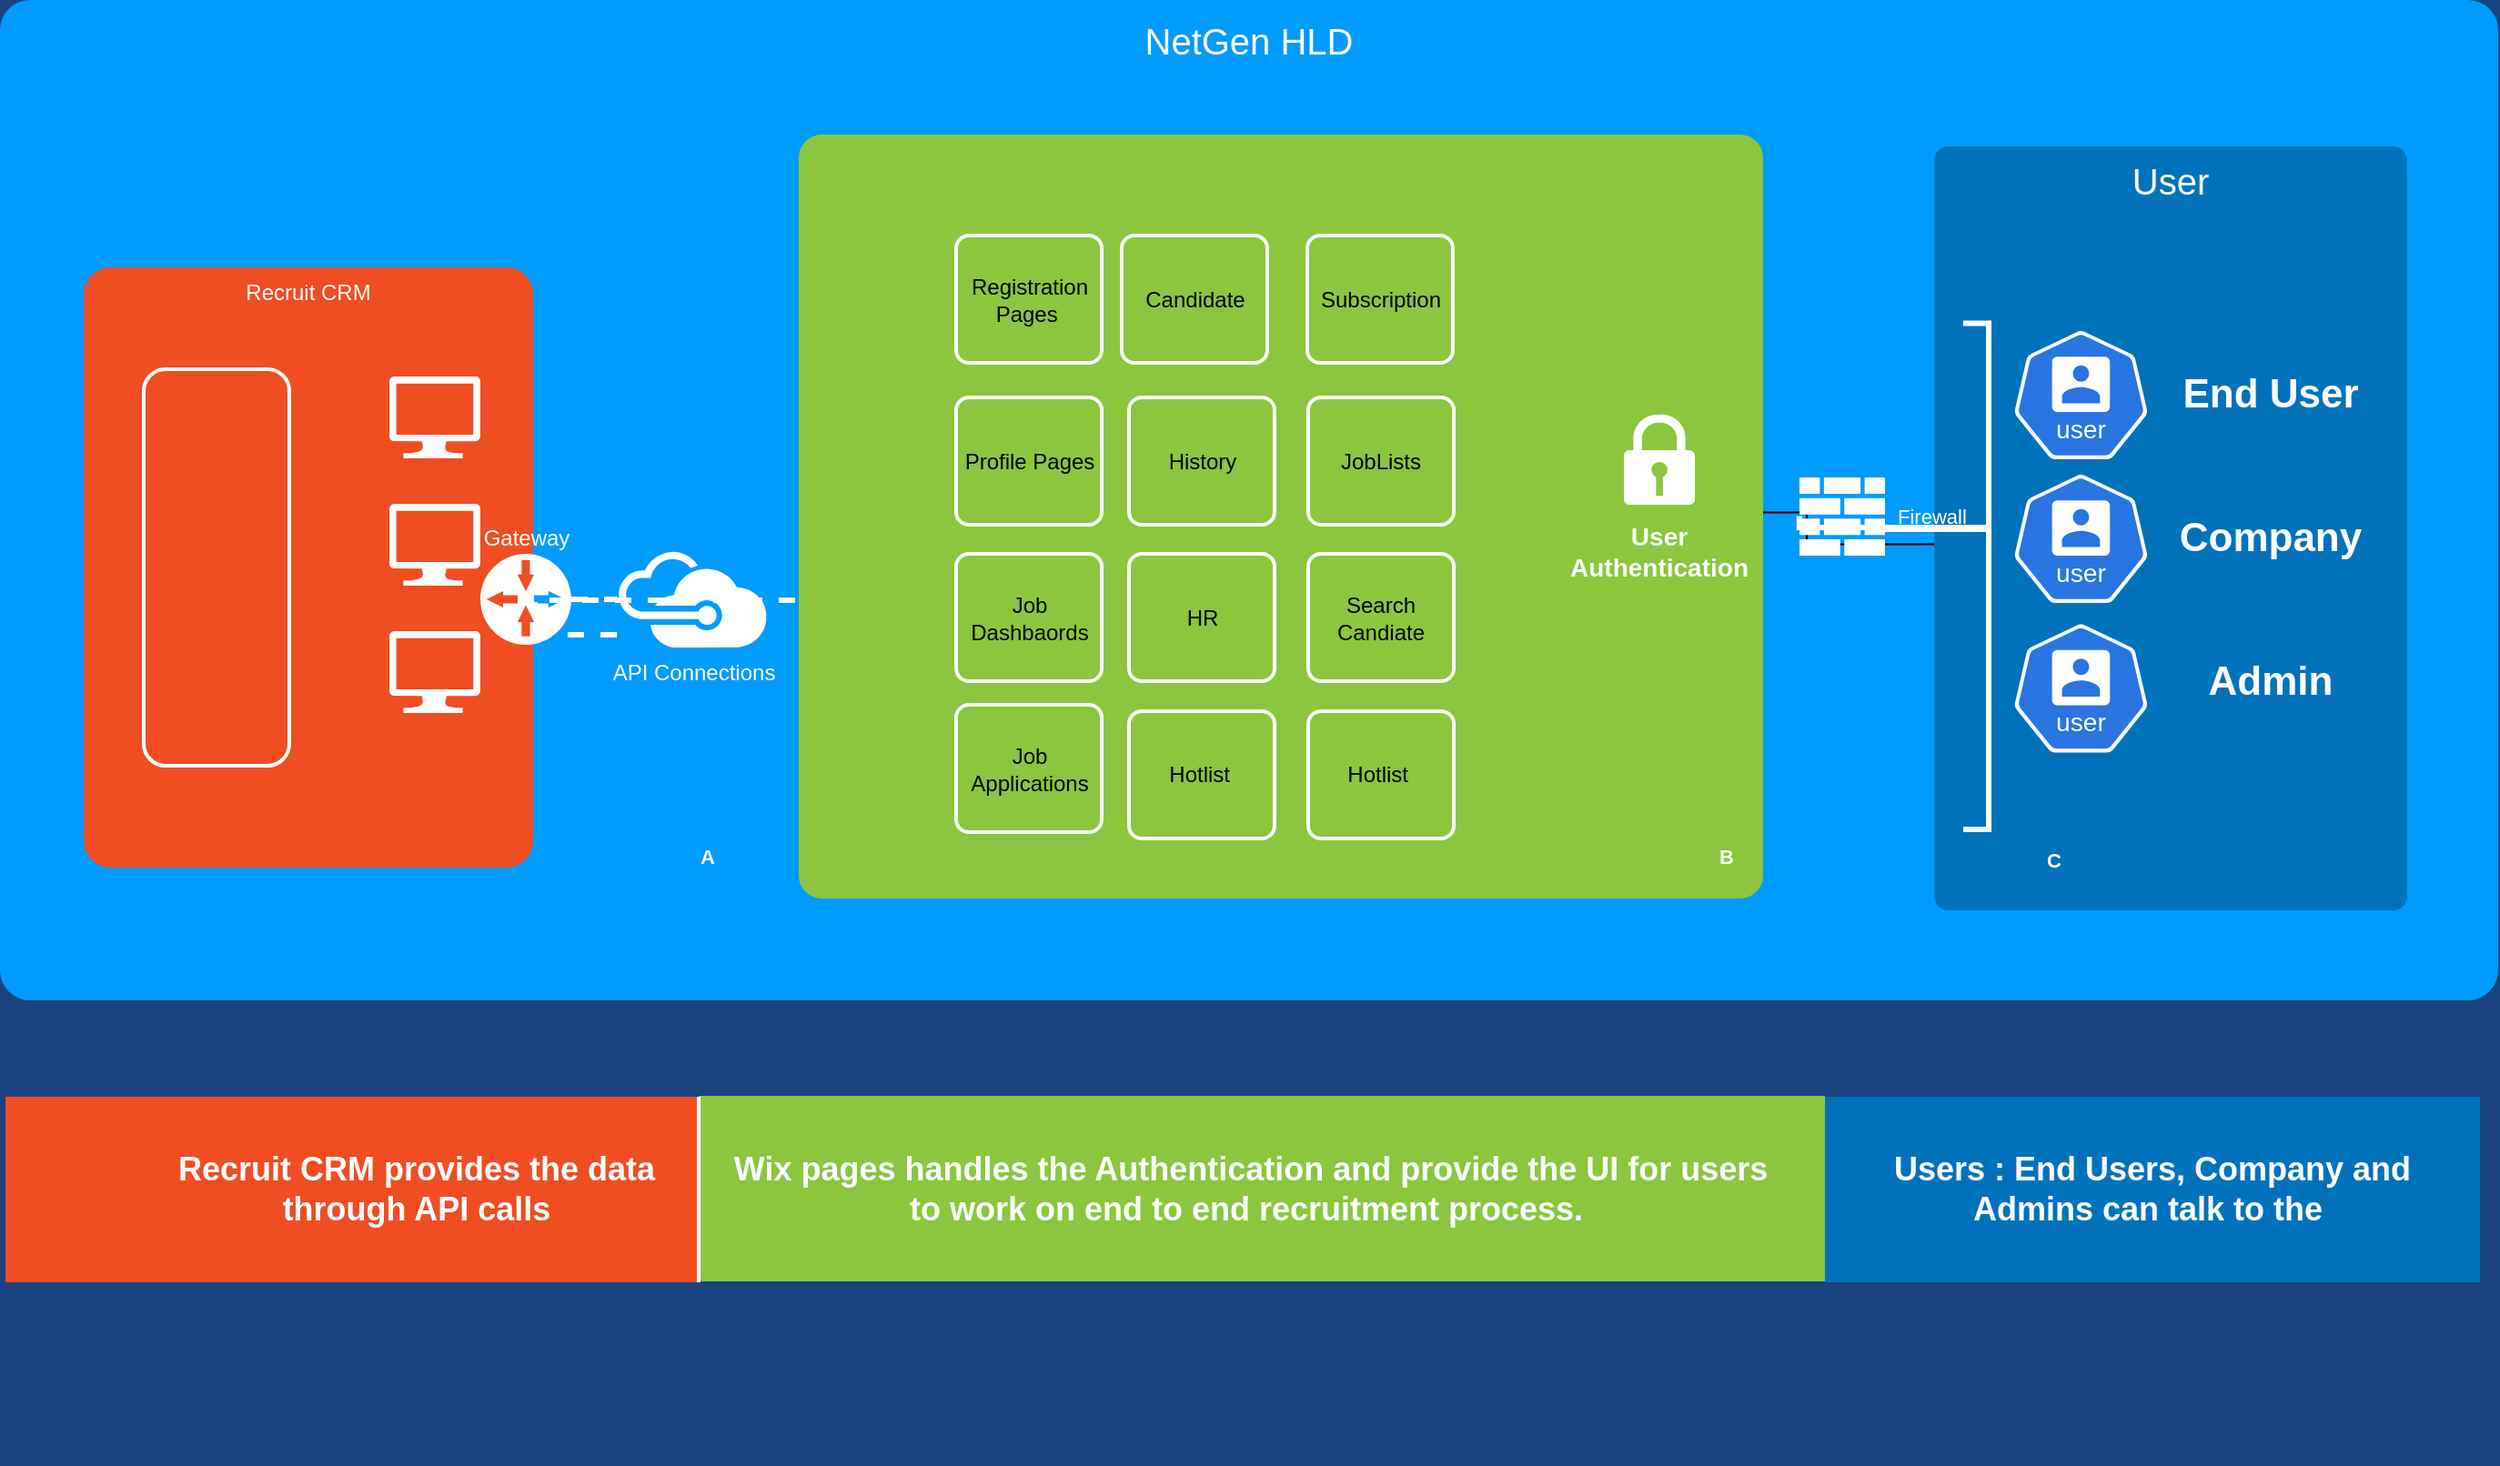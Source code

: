 <mxfile version="23.1.2" type="github">
  <diagram name="Page-1" id="7a6c530e-6e37-e111-ec74-82921da8cc10">
    <mxGraphModel dx="1891" dy="1124" grid="1" gridSize="10" guides="1" tooltips="1" connect="1" arrows="1" fold="1" page="1" pageScale="1.5" pageWidth="1169" pageHeight="826" background="#184380" math="0" shadow="0">
      <root>
        <mxCell id="0" style=";html=1;" />
        <mxCell id="1" style=";html=1;" parent="0" />
        <mxCell id="23046e2b9bb16c14-116" value="NetGen HLD" style="whiteSpace=wrap;html=1;rounded=1;shadow=0;strokeColor=none;strokeWidth=2;fillColor=#009BFF;fontSize=20;fontColor=#FFFFFF;align=center;arcSize=3;verticalAlign=top;spacingTop=4;" parent="1" vertex="1">
          <mxGeometry x="287" y="217" width="1373" height="550" as="geometry" />
        </mxCell>
        <mxCell id="X46mRq1KOYmgkWpJ8xAW-8" value="" style="edgeStyle=orthogonalEdgeStyle;rounded=0;orthogonalLoop=1;jettySize=auto;html=1;" edge="1" parent="1">
          <mxGeometry relative="1" as="geometry">
            <mxPoint x="1350" y="516.233" as="sourcePoint" />
            <mxPoint x="1186.067" y="501.7" as="targetPoint" />
            <Array as="points">
              <mxPoint x="1280" y="516.7" />
              <mxPoint x="1280" y="498.7" />
              <mxPoint x="1186" y="498.7" />
            </Array>
          </mxGeometry>
        </mxCell>
        <mxCell id="23046e2b9bb16c14-64" value="&lt;font style=&quot;border-color: var(--border-color); font-size: 20px;&quot;&gt;User&lt;/font&gt;" style="rounded=1;whiteSpace=wrap;html=1;shadow=0;strokeWidth=2;fillColor=#0072BC;fontSize=12;fontColor=#FFFFFF;align=center;strokeColor=none;arcSize=3;verticalAlign=top;" parent="1" vertex="1">
          <mxGeometry x="1350" y="297.5" width="260" height="420" as="geometry" />
        </mxCell>
        <mxCell id="23046e2b9bb16c14-27" value="" style="rounded=1;whiteSpace=wrap;html=1;shadow=0;strokeWidth=2;fillColor=#8BC63E;fontSize=12;fontColor=#000000;align=center;strokeColor=none;arcSize=3;" parent="1" vertex="1">
          <mxGeometry x="726" y="291" width="530" height="420" as="geometry" />
        </mxCell>
        <mxCell id="23046e2b9bb16c14-28" value="Recruit CRM" style="rounded=1;whiteSpace=wrap;html=1;shadow=0;strokeWidth=2;fillColor=#F04D22;fontSize=12;fontColor=#FFFFFF;align=center;strokeColor=none;arcSize=6;verticalAlign=top;" parent="1" vertex="1">
          <mxGeometry x="333" y="364" width="247" height="330" as="geometry" />
        </mxCell>
        <mxCell id="23046e2b9bb16c14-49" value="" style="rounded=1;whiteSpace=wrap;html=1;shadow=0;strokeWidth=2;fillColor=none;fontSize=12;fontColor=#000000;align=center;strokeColor=#FFFFFF;" parent="1" vertex="1">
          <mxGeometry x="366" y="420" width="80" height="218" as="geometry" />
        </mxCell>
        <mxCell id="24964f25f45c63f1-1" value="" style="verticalLabelPosition=bottom;html=1;verticalAlign=top;strokeColor=none;fillColor=#FFFFFF;shape=mxgraph.azure.computer;rounded=0;shadow=0;fontSize=12;fontColor=#000000;align=center;" parent="1" vertex="1">
          <mxGeometry x="501" y="424" width="50" height="45" as="geometry" />
        </mxCell>
        <mxCell id="24964f25f45c63f1-2" value="" style="verticalLabelPosition=bottom;html=1;verticalAlign=top;strokeColor=none;fillColor=#FFFFFF;shape=mxgraph.azure.computer;rounded=0;shadow=0;fontSize=12;fontColor=#000000;align=center;" parent="1" vertex="1">
          <mxGeometry x="501" y="494" width="50" height="45" as="geometry" />
        </mxCell>
        <mxCell id="24964f25f45c63f1-3" value="" style="verticalLabelPosition=bottom;html=1;verticalAlign=top;strokeColor=none;fillColor=#FFFFFF;shape=mxgraph.azure.computer;rounded=0;shadow=0;fontSize=12;fontColor=#000000;align=center;" parent="1" vertex="1">
          <mxGeometry x="501" y="564" width="50" height="45" as="geometry" />
        </mxCell>
        <mxCell id="24964f25f45c63f1-6" value="" style="shadow=0;dashed=0;html=1;strokeColor=none;shape=mxgraph.mscae.enterprise.lock;fillColor=#FFFFFF;rounded=0;fontSize=12;fontColor=#000000;align=center;" parent="1" vertex="1">
          <mxGeometry x="1179.5" y="444.5" width="39" height="50" as="geometry" />
        </mxCell>
        <mxCell id="23046e2b9bb16c14-71" style="edgeStyle=orthogonalEdgeStyle;html=1;startArrow=none;startFill=0;startSize=10;endArrow=none;endFill=0;endSize=10;strokeWidth=3;fontSize=11;fontColor=#FFFFFF;strokeColor=#FFFFFF;dashed=1;rounded=0;" parent="1" source="23046e2b9bb16c14-48" edge="1">
          <mxGeometry relative="1" as="geometry">
            <Array as="points">
              <mxPoint x="581" y="566" />
            </Array>
            <mxPoint x="730" y="547" as="targetPoint" />
          </mxGeometry>
        </mxCell>
        <mxCell id="24964f25f45c63f1-4" value="Gateway" style="shadow=0;dashed=0;html=1;strokeColor=none;shape=mxgraph.mscae.enterprise.gateway;fillColor=#FFFFFF;rounded=0;fontSize=12;fontColor=#FFFFFF;align=center;labelPosition=center;verticalLabelPosition=top;verticalAlign=bottom;" parent="1" vertex="1">
          <mxGeometry x="551" y="521.5" width="50" height="50" as="geometry" />
        </mxCell>
        <mxCell id="23046e2b9bb16c14-119" style="edgeStyle=orthogonalEdgeStyle;rounded=0;elbow=vertical;html=1;entryX=-0.002;entryY=0.494;entryPerimeter=0;startArrow=none;startFill=0;startSize=10;endArrow=none;endFill=0;endSize=10;strokeColor=#FFFFFF;strokeWidth=3;fontSize=20;fontColor=#FFFFFF;" parent="1" source="X46mRq1KOYmgkWpJ8xAW-9" edge="1">
          <mxGeometry relative="1" as="geometry">
            <Array as="points">
              <mxPoint x="1380" y="508" />
              <mxPoint x="1380" y="395" />
            </Array>
            <mxPoint x="1366" y="673" as="sourcePoint" />
            <mxPoint x="1365.9" y="394.7" as="targetPoint" />
          </mxGeometry>
        </mxCell>
        <mxCell id="23046e2b9bb16c14-81" value="A" style="text;html=1;strokeColor=none;fillColor=none;align=center;verticalAlign=middle;whiteSpace=wrap;rounded=1;shadow=0;fontSize=11;fontColor=#FFFFFF;fontStyle=1" parent="1" vertex="1">
          <mxGeometry x="666" y="678" width="20" height="20" as="geometry" />
        </mxCell>
        <mxCell id="23046e2b9bb16c14-82" value="B" style="text;html=1;strokeColor=none;fillColor=none;align=center;verticalAlign=middle;whiteSpace=wrap;rounded=1;shadow=0;fontSize=11;fontColor=#FFFFFF;fontStyle=1" parent="1" vertex="1">
          <mxGeometry x="1226" y="678" width="20" height="20" as="geometry" />
        </mxCell>
        <mxCell id="23046e2b9bb16c14-83" value="C" style="text;html=1;strokeColor=none;fillColor=none;align=center;verticalAlign=middle;whiteSpace=wrap;rounded=1;shadow=0;fontSize=11;fontColor=#FFFFFF;fontStyle=1" parent="1" vertex="1">
          <mxGeometry x="1406" y="680" width="20" height="20" as="geometry" />
        </mxCell>
        <mxCell id="23046e2b9bb16c14-84" value="" style="rounded=0;whiteSpace=wrap;html=1;shadow=0;strokeWidth=2;fillColor=#F04D22;fontSize=12;fontColor=#FFFFFF;align=center;strokeColor=none;arcSize=6;verticalAlign=top;" parent="1" vertex="1">
          <mxGeometry x="290" y="820" width="380" height="102" as="geometry" />
        </mxCell>
        <mxCell id="23046e2b9bb16c14-85" value="" style="rounded=0;whiteSpace=wrap;html=1;shadow=0;strokeWidth=2;fillColor=#8BC63E;fontSize=12;fontColor=#FFFFFF;align=center;strokeColor=none;arcSize=6;verticalAlign=top;" parent="1" vertex="1">
          <mxGeometry x="671" y="819.5" width="619" height="102" as="geometry" />
        </mxCell>
        <mxCell id="23046e2b9bb16c14-86" value="" style="rounded=0;whiteSpace=wrap;html=1;shadow=0;strokeWidth=2;fillColor=#0072BC;fontSize=12;fontColor=#FFFFFF;align=center;strokeColor=none;arcSize=3;verticalAlign=top;" parent="1" vertex="1">
          <mxGeometry x="1290" y="820" width="360" height="102" as="geometry" />
        </mxCell>
        <mxCell id="23046e2b9bb16c14-88" value="Recruit CRM provides the data through API calls" style="text;html=1;strokeColor=none;fillColor=none;align=center;verticalAlign=middle;whiteSpace=wrap;rounded=1;shadow=0;fontSize=18;fontColor=#FFFFFF;fontStyle=1" parent="1" vertex="1">
          <mxGeometry x="366" y="853" width="300" height="35" as="geometry" />
        </mxCell>
        <mxCell id="23046e2b9bb16c14-104" value="" style="line;strokeWidth=2;direction=south;html=1;rounded=0;shadow=0;fillColor=none;fontSize=30;fontColor=#FFFFFF;align=center;strokeColor=#FFFFFF;" parent="1" vertex="1">
          <mxGeometry x="666" y="820" width="10" height="102" as="geometry" />
        </mxCell>
        <mxCell id="23046e2b9bb16c14-115" value="&lt;h1&gt;&lt;br&gt;&lt;/h1&gt;" style="text;html=1;strokeColor=none;fillColor=none;spacing=5;spacingTop=-20;whiteSpace=wrap;overflow=hidden;rounded=0;shadow=0;fontSize=10;fontColor=#FFFFFF;align=left;" parent="1" vertex="1">
          <mxGeometry x="323" y="952" width="1041" height="70" as="geometry" />
        </mxCell>
        <mxCell id="X46mRq1KOYmgkWpJ8xAW-4" value="" style="aspect=fixed;sketch=0;html=1;dashed=0;whitespace=wrap;fillColor=#2875E2;strokeColor=#ffffff;points=[[0.005,0.63,0],[0.1,0.2,0],[0.9,0.2,0],[0.5,0,0],[0.995,0.63,0],[0.72,0.99,0],[0.5,1,0],[0.28,0.99,0]];shape=mxgraph.kubernetes.icon2;kubernetesLabel=1;prIcon=user" vertex="1" parent="1">
          <mxGeometry x="1394" y="478" width="73.44" height="70.5" as="geometry" />
        </mxCell>
        <mxCell id="X46mRq1KOYmgkWpJ8xAW-10" value="" style="edgeStyle=orthogonalEdgeStyle;rounded=0;elbow=vertical;html=1;entryX=-0.002;entryY=0.494;entryPerimeter=0;startArrow=none;startFill=0;startSize=10;endArrow=none;endFill=0;endSize=10;strokeColor=#FFFFFF;strokeWidth=3;fontSize=20;fontColor=#FFFFFF;" edge="1" parent="1" target="X46mRq1KOYmgkWpJ8xAW-9">
          <mxGeometry relative="1" as="geometry">
            <Array as="points">
              <mxPoint x="1380" y="673" />
              <mxPoint x="1380" y="507" />
            </Array>
            <mxPoint x="1366" y="673" as="sourcePoint" />
            <mxPoint x="1365.9" y="394.7" as="targetPoint" />
          </mxGeometry>
        </mxCell>
        <mxCell id="X46mRq1KOYmgkWpJ8xAW-9" value="Firewall" style="shadow=0;dashed=0;html=1;strokeColor=none;labelPosition=right;verticalLabelPosition=middle;verticalAlign=middle;shape=mxgraph.office.concepts.firewall;fillColor=#FFFFFF;rounded=1;fontSize=11;fontColor=#FFFFFF;align=left;spacingLeft=5;" vertex="1" parent="1">
          <mxGeometry x="1276" y="479.5" width="47" height="43" as="geometry" />
        </mxCell>
        <mxCell id="X46mRq1KOYmgkWpJ8xAW-15" value="" style="edgeStyle=orthogonalEdgeStyle;html=1;startArrow=none;startFill=0;startSize=10;endArrow=none;endFill=0;endSize=10;strokeWidth=3;fontSize=11;fontColor=#FFFFFF;strokeColor=#FFFFFF;dashed=1;rounded=0;" edge="1" parent="1" source="24964f25f45c63f1-4" target="23046e2b9bb16c14-48">
          <mxGeometry relative="1" as="geometry">
            <Array as="points" />
            <mxPoint x="601" y="547" as="sourcePoint" />
            <mxPoint x="730" y="547" as="targetPoint" />
          </mxGeometry>
        </mxCell>
        <mxCell id="23046e2b9bb16c14-48" value="API Connections" style="shadow=0;dashed=0;html=1;strokeColor=none;fillColor=#FFFFFF;labelPosition=center;verticalLabelPosition=bottom;verticalAlign=top;shape=mxgraph.office.clouds.azure;rounded=1;fontSize=12;fontColor=#FFFFFF;align=center;" parent="1" vertex="1">
          <mxGeometry x="626" y="520" width="83" height="53" as="geometry" />
        </mxCell>
        <mxCell id="X46mRq1KOYmgkWpJ8xAW-16" value="" style="aspect=fixed;sketch=0;html=1;dashed=0;whitespace=wrap;fillColor=#2875E2;strokeColor=#ffffff;points=[[0.005,0.63,0],[0.1,0.2,0],[0.9,0.2,0],[0.5,0,0],[0.995,0.63,0],[0.72,0.99,0],[0.5,1,0],[0.28,0.99,0]];shape=mxgraph.kubernetes.icon2;kubernetesLabel=1;prIcon=user" vertex="1" parent="1">
          <mxGeometry x="1394" y="399" width="73.44" height="70.5" as="geometry" />
        </mxCell>
        <mxCell id="X46mRq1KOYmgkWpJ8xAW-17" value="" style="aspect=fixed;sketch=0;html=1;dashed=0;whitespace=wrap;fillColor=#2875E2;strokeColor=#ffffff;points=[[0.005,0.63,0],[0.1,0.2,0],[0.9,0.2,0],[0.5,0,0],[0.995,0.63,0],[0.72,0.99,0],[0.5,1,0],[0.28,0.99,0]];shape=mxgraph.kubernetes.icon2;kubernetesLabel=1;prIcon=user" vertex="1" parent="1">
          <mxGeometry x="1394" y="560.25" width="73.44" height="70.5" as="geometry" />
        </mxCell>
        <mxCell id="X46mRq1KOYmgkWpJ8xAW-18" value="Registration Pages&amp;nbsp;" style="rounded=1;whiteSpace=wrap;html=1;shadow=0;strokeWidth=2;fillColor=none;fontSize=12;fontColor=#000000;align=center;strokeColor=#FFFFFF;arcSize=10;" vertex="1" parent="1">
          <mxGeometry x="812.5" y="346.5" width="80" height="70" as="geometry" />
        </mxCell>
        <mxCell id="X46mRq1KOYmgkWpJ8xAW-19" value="End User" style="text;html=1;strokeColor=none;fillColor=none;align=center;verticalAlign=middle;whiteSpace=wrap;rounded=1;shadow=0;fontSize=22;fontColor=#FFFFFF;fontStyle=1" vertex="1" parent="1">
          <mxGeometry x="1480" y="416.75" width="110" height="35" as="geometry" />
        </mxCell>
        <mxCell id="X46mRq1KOYmgkWpJ8xAW-20" value="Company" style="text;html=1;strokeColor=none;fillColor=none;align=center;verticalAlign=middle;whiteSpace=wrap;rounded=1;shadow=0;fontSize=22;fontColor=#FFFFFF;fontStyle=1" vertex="1" parent="1">
          <mxGeometry x="1480" y="495.75" width="110" height="35" as="geometry" />
        </mxCell>
        <mxCell id="X46mRq1KOYmgkWpJ8xAW-21" value="Admin" style="text;html=1;strokeColor=none;fillColor=none;align=center;verticalAlign=middle;whiteSpace=wrap;rounded=1;shadow=0;fontSize=22;fontColor=#FFFFFF;fontStyle=1" vertex="1" parent="1">
          <mxGeometry x="1480" y="574" width="110" height="35" as="geometry" />
        </mxCell>
        <mxCell id="X46mRq1KOYmgkWpJ8xAW-22" value="User Authentication" style="text;html=1;strokeColor=none;fillColor=none;align=center;verticalAlign=middle;whiteSpace=wrap;rounded=1;shadow=0;fontSize=14;fontColor=#FFFFFF;fontStyle=1" vertex="1" parent="1">
          <mxGeometry x="1144" y="502.5" width="110" height="35" as="geometry" />
        </mxCell>
        <mxCell id="X46mRq1KOYmgkWpJ8xAW-25" value="Profile Pages" style="rounded=1;whiteSpace=wrap;html=1;shadow=0;strokeWidth=2;fillColor=none;fontSize=12;fontColor=#000000;align=center;strokeColor=#FFFFFF;arcSize=10;" vertex="1" parent="1">
          <mxGeometry x="812.5" y="435.5" width="80" height="70" as="geometry" />
        </mxCell>
        <mxCell id="X46mRq1KOYmgkWpJ8xAW-26" value="Job Dashbaords" style="rounded=1;whiteSpace=wrap;html=1;shadow=0;strokeWidth=2;fillColor=none;fontSize=12;fontColor=#000000;align=center;strokeColor=#FFFFFF;arcSize=10;" vertex="1" parent="1">
          <mxGeometry x="812.5" y="521.5" width="80" height="70" as="geometry" />
        </mxCell>
        <mxCell id="X46mRq1KOYmgkWpJ8xAW-27" value="Job Applications" style="rounded=1;whiteSpace=wrap;html=1;shadow=0;strokeWidth=2;fillColor=none;fontSize=12;fontColor=#000000;align=center;strokeColor=#FFFFFF;arcSize=10;" vertex="1" parent="1">
          <mxGeometry x="812.5" y="604.5" width="80" height="70" as="geometry" />
        </mxCell>
        <mxCell id="X46mRq1KOYmgkWpJ8xAW-28" value="Candidate" style="rounded=1;whiteSpace=wrap;html=1;shadow=0;strokeWidth=2;fillColor=none;fontSize=12;fontColor=#000000;align=center;strokeColor=#FFFFFF;arcSize=10;" vertex="1" parent="1">
          <mxGeometry x="903.5" y="346.5" width="80" height="70" as="geometry" />
        </mxCell>
        <mxCell id="X46mRq1KOYmgkWpJ8xAW-29" value="History" style="rounded=1;whiteSpace=wrap;html=1;shadow=0;strokeWidth=2;fillColor=none;fontSize=12;fontColor=#000000;align=center;strokeColor=#FFFFFF;arcSize=10;" vertex="1" parent="1">
          <mxGeometry x="907.5" y="435.5" width="80" height="70" as="geometry" />
        </mxCell>
        <mxCell id="X46mRq1KOYmgkWpJ8xAW-30" value="HR" style="rounded=1;whiteSpace=wrap;html=1;shadow=0;strokeWidth=2;fillColor=none;fontSize=12;fontColor=#000000;align=center;strokeColor=#FFFFFF;arcSize=10;" vertex="1" parent="1">
          <mxGeometry x="907.5" y="521.5" width="80" height="70" as="geometry" />
        </mxCell>
        <mxCell id="X46mRq1KOYmgkWpJ8xAW-31" value="Hotlist&amp;nbsp;" style="rounded=1;whiteSpace=wrap;html=1;shadow=0;strokeWidth=2;fillColor=none;fontSize=12;fontColor=#000000;align=center;strokeColor=#FFFFFF;arcSize=10;" vertex="1" parent="1">
          <mxGeometry x="907.5" y="608" width="80" height="70" as="geometry" />
        </mxCell>
        <mxCell id="X46mRq1KOYmgkWpJ8xAW-32" value="Subscription" style="rounded=1;whiteSpace=wrap;html=1;shadow=0;strokeWidth=2;fillColor=none;fontSize=12;fontColor=#000000;align=center;strokeColor=#FFFFFF;arcSize=10;" vertex="1" parent="1">
          <mxGeometry x="1005.5" y="346.5" width="80" height="70" as="geometry" />
        </mxCell>
        <mxCell id="X46mRq1KOYmgkWpJ8xAW-33" value="JobLists" style="rounded=1;whiteSpace=wrap;html=1;shadow=0;strokeWidth=2;fillColor=none;fontSize=12;fontColor=#000000;align=center;strokeColor=#FFFFFF;arcSize=10;" vertex="1" parent="1">
          <mxGeometry x="1006" y="435.5" width="80" height="70" as="geometry" />
        </mxCell>
        <mxCell id="X46mRq1KOYmgkWpJ8xAW-34" value="Search Candiate" style="rounded=1;whiteSpace=wrap;html=1;shadow=0;strokeWidth=2;fillColor=none;fontSize=12;fontColor=#000000;align=center;strokeColor=#FFFFFF;arcSize=10;" vertex="1" parent="1">
          <mxGeometry x="1006" y="521.5" width="80" height="70" as="geometry" />
        </mxCell>
        <mxCell id="X46mRq1KOYmgkWpJ8xAW-35" value="Hotlist&amp;nbsp;" style="rounded=1;whiteSpace=wrap;html=1;shadow=0;strokeWidth=2;fillColor=none;fontSize=12;fontColor=#000000;align=center;strokeColor=#FFFFFF;arcSize=10;" vertex="1" parent="1">
          <mxGeometry x="1006" y="608" width="80" height="70" as="geometry" />
        </mxCell>
        <mxCell id="X46mRq1KOYmgkWpJ8xAW-37" value="Wix pages handles the Authentication and provide the UI for users to work on end to end recruitment process.&amp;nbsp;" style="text;html=1;strokeColor=none;fillColor=none;align=center;verticalAlign=middle;whiteSpace=wrap;rounded=1;shadow=0;fontSize=18;fontColor=#FFFFFF;fontStyle=1" vertex="1" parent="1">
          <mxGeometry x="687.5" y="853" width="572.5" height="35" as="geometry" />
        </mxCell>
        <mxCell id="X46mRq1KOYmgkWpJ8xAW-38" value="Users : End Users, Company and Admins can talk to the&amp;nbsp;" style="text;html=1;strokeColor=none;fillColor=none;align=center;verticalAlign=middle;whiteSpace=wrap;rounded=1;shadow=0;fontSize=18;fontColor=#FFFFFF;fontStyle=1" vertex="1" parent="1">
          <mxGeometry x="1300" y="853" width="340" height="35" as="geometry" />
        </mxCell>
      </root>
    </mxGraphModel>
  </diagram>
</mxfile>
